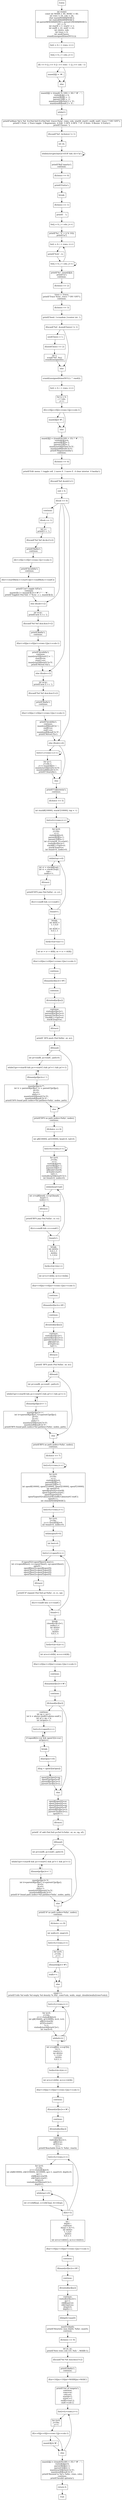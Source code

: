 digraph CFG {
  0 [label="Entry", shape=box];
  1 [label="int main()
const int MAXR = 40, MAXC = 40;
int rows = 24, cols = 24;
char maze[MAXR][MAXC];
int visited[MAXR][MAXC];
int parentR[MAXR][MAXC], parentC[MAXR][MAXC];
int i, j, k;
int startR = 1, startC = 1;
int endR = 22, endC = 22;
int choice, sub;
int trace = 0;
int seedChoice;
srand((unsigned)time(NULL));", shape=box];
  2 [label="for(i = 0; i &lt; rows; i++)", shape=box];
  3 [label="for(j = 0; j &lt; cols; j++)", shape=box];
  4 [label="if(i == 0 || j == 0 || i == rows - 1 || j == cols - 1)", shape=box];
  5 [label="maze[i][j] = &#x27;#&#x27;;", shape=box];
  6 [label="else", shape=box];
  7 [label="maze[i][j] = ((rand() % 100) &lt; 30) ? &#x27;#&#x27; : &#x27;.&#x27;;
visited[i][j] = 0;
parentR[i][j] = -1;
parentC[i][j] = -1;
maze[startR][startC] = &#x27;S&#x27;;
maze[endR][endC] = &#x27;E&#x27;;", shape=box];
  8 [label="while(1)", shape=box];
  9 [label="printf(&#x27;\\nMaze %d x %d  S=(%d,%d) E=(%d,%d)  trace=%s\\n&#x27;, rows, cols, startR, startC, endR, endC, trace ? &#x27;ON&#x27;:&#x27;OFF&#x27;);
printf(&#x27;1 Print  2 Trace toggle  3 Regenerate  4 Edit  5 DFS  6 BFS  7 A*  8 Stats  9 Resize  0 Exit\\n&#x27;);
printf(&#x27;Choose: &#x27;);", shape=box];
  10 [label="if(scanf(&#x27;%d&#x27;, &amp;choice) != 1)", shape=box];
  11 [label="int ch;", shape=box];
  12 [label="while((ch=getchar())!=EOF &amp;&amp; ch!=&#x27;\\n&#x27;)", shape=box];
  13 [label=";
printf(&#x27;Bad input\\n&#x27;);
continue;", shape=box];
  14 [label="if(choice == 0)", shape=box];
  15 [label="printf(&#x27;Exit\\n&#x27;);", shape=box];
  16 [label="break;", shape=box];
  17 [label="if(choice == 1)", shape=box];
  18 [label="printf(&#x27;   &#x27;);", shape=box];
  19 [label="for(j = 0; j &lt; cols; j++)", shape=box];
  20 [label="printf(&#x27;%c&#x27;, &#x27;0&#x27; + (j % 10));
printf(&#x27;\\n&#x27;);", shape=box];
  21 [label="for(i = 0; i &lt; rows; i++)", shape=box];
  22 [label="printf(&#x27;%2d &#x27;, i);", shape=box];
  23 [label="for(j = 0; j &lt; cols; j++)", shape=box];
  24 [label="printf(&#x27;%c&#x27;, maze[i][j]);
printf(&#x27;\\n&#x27;);
continue;", shape=box];
  25 [label="if(choice == 2)", shape=box];
  26 [label="trace = !trace;
printf(&#x27;Trace %s\\n&#x27;, trace ? &#x27;ON&#x27;:&#x27;OFF&#x27;);
continue;", shape=box];
  27 [label="if(choice == 3)", shape=box];
  28 [label="printf(&#x27;Seed: 1=random 2=enter int: &#x27;);", shape=box];
  29 [label="if(scanf(&#x27;%d&#x27;, &amp;seedChoice) != 1)", shape=box];
  30 [label="seedChoice = 1;", shape=box];
  31 [label="if(seedChoice == 2)", shape=box];
  32 [label="int s;
scanf(&#x27;%d&#x27;, &amp;s);
srand((unsigned)s);", shape=box];
  33 [label="else", shape=box];
  34 [label="srand((unsigned)time(NULL) ^ rand());", shape=box];
  35 [label="for(i = 0; i &lt; rows; i++)", shape=box];
  36 [label="for (j = 0;
j &lt; cols;
j++)", shape=box];
  37 [label="if(i==0||j==0||i==rows-1||j==cols-1)", shape=box];
  38 [label="maze[i][j]=&#x27;#&#x27;;", shape=box];
  39 [label="else", shape=box];
  40 [label="maze[i][j] = ((rand()%100) &lt; 35) ? &#x27;#&#x27; : &#x27;.&#x27;;
visited[i][j]=0;
parentR[i][j]=-1;
parentC[i][j]=-1;
maze[startR][startC]=&#x27;S&#x27;;
maze[endR][endC]=&#x27;E&#x27;;
printf(&#x27;Regenerated\\n&#x27;);
continue;", shape=box];
  41 [label="if(choice == 4)", shape=box];
  42 [label="printf(&#x27;Edit menu: 1 toggle cell  2 move S  3 move E  4 clear interior  0 back\\n&#x27;);", shape=box];
  43 [label="if(scanf(&#x27;%d&#x27;,&amp;sub)!=1)", shape=box];
  44 [label="sub = 0;", shape=box];
  45 [label="if(sub == 0)", shape=box];
  46 [label="continue;", shape=box];
  47 [label="if(sub == 1)", shape=box];
  48 [label="int r,c;
printf(&#x27;r c: &#x27;);", shape=box];
  49 [label="if(scanf(&#x27;%d %d&#x27;,&amp;r,&amp;c)!=2)", shape=box];
  50 [label="printf(&#x27;Bad\\n&#x27;);
continue;", shape=box];
  51 [label="if(r&lt;=0||c&lt;=0||r&gt;=rows-1||c&gt;=cols-1)", shape=box];
  52 [label="printf(&#x27;Invalid\\n&#x27;);
continue;", shape=box];
  53 [label="if((r==startR&amp;&amp;c==startC)||(r==endR&amp;&amp;c==endC))", shape=box];
  54 [label="printf(&#x27;Can&#x27;t toggle S/E\\n&#x27;);
continue;
maze[r][c] = (maze[r][c]==&#x27;#&#x27;) ? &#x27;.&#x27; : &#x27;#&#x27;;
printf(&#x27;Toggled (%d,%d) -&gt; %c\\n&#x27;, r, c, maze[r][c]);", shape=box];
  55 [label="else if(sub==2)", shape=box];
  56 [label="int nr,nc;
printf(&#x27;new S r c: &#x27;);", shape=box];
  57 [label="if(scanf(&#x27;%d %d&#x27;,&amp;nr,&amp;nc)!=2)", shape=box];
  58 [label="printf(&#x27;Bad\\n&#x27;);
continue;", shape=box];
  59 [label="if(nr&lt;=0||nc&lt;=0||nr&gt;=rows-1||nc&gt;=cols-1)", shape=box];
  60 [label="printf(&#x27;Invalid\\n&#x27;);
continue;
maze[startR][startC] = &#x27;.&#x27;;
startR=nr;
startC=nc;
maze[startR][startC]=&#x27;S&#x27;;
printf(&#x27;Moved S\\n&#x27;);", shape=box];
  61 [label="else if(sub==3)", shape=box];
  62 [label="int nr,nc;
printf(&#x27;new E r c: &#x27;);", shape=box];
  63 [label="if(scanf(&#x27;%d %d&#x27;,&amp;nr,&amp;nc)!=2)", shape=box];
  64 [label="printf(&#x27;Bad\\n&#x27;);
continue;", shape=box];
  65 [label="if(nr&lt;=0||nc&lt;=0||nr&gt;=rows-1||nc&gt;=cols-1)", shape=box];
  66 [label="printf(&#x27;Invalid\\n&#x27;);
continue;
maze[endR][endC]=&#x27;.&#x27;;
endR=nr;
endC=nc;
maze[endR][endC]=&#x27;E&#x27;;
printf(&#x27;Moved E\\n&#x27;);", shape=box];
  67 [label="else if(sub==4)", shape=box];
  68 [label="for(i=1;i&lt;rows-1;i++)", shape=box];
  69 [label="for (j=1;
j&lt;cols-1;
j++) maze[i][j]=&#x27;.&#x27;;
maze[startR][startC]=&#x27;S&#x27;;
maze[endR][endC]=&#x27;E&#x27;;
printf(&#x27;Cleared\\n&#x27;);", shape=box];
  70 [label="else", shape=box];
  71 [label="printf(&#x27;Unknown\\n&#x27;);
continue;", shape=box];
  72 [label="if(choice == 5)", shape=box];
  73 [label="int stackR[10000], stackC[10000], top = -1;", shape=box];
  74 [label="for(i=0;i&lt;rows;i++)", shape=box];
  75 [label="for (j=0;
j&lt;cols;
j++)
visited[i][j]=0;
parentR[i][j]=-1;
parentC[i][j]=-1;
int sr=startR, sc=startC;
visited[sr][sc]=1;
stackR[++top]=sr;
stackC[top]=sc;
int found=0, nodes=0;", shape=box];
  76 [label="while(top&gt;=0)", shape=box];
  77 [label="int cr = stackR[top];
int cc = stackC[top];
top--;
nodes++;", shape=box];
  78 [label="if(trace)", shape=box];
  79 [label="printf(&#x27;DFS pop (%d,%d)\\n&#x27;, cr, cc);", shape=box];
  80 [label="if(cr==endR &amp;&amp; cc==endC)", shape=box];
  81 [label="found=1;", shape=box];
  82 [label="break;
int dr[4] =
1,-1,0,0
;
int dc[4] =
0,0,1,-1
;", shape=box];
  83 [label="for(k=0;k&lt;4;k++)", shape=box];
  84 [label="int nr = cr + dr[k], nc = cc + dc[k];", shape=box];
  85 [label="if(nr&lt;=0||nc&lt;=0||nr&gt;=rows-1||nc&gt;=cols-1)", shape=box];
  86 [label="continue;", shape=box];
  87 [label="if(maze[nr][nc]==&#x27;#&#x27;)", shape=box];
  88 [label="continue;", shape=box];
  89 [label="if(visited[nr][nc])", shape=box];
  90 [label="continue;
visited[nr][nc]=1;
parentR[nr][nc]=cr;
parentC[nr][nc]=cc;
stackR[++top]=nr;
stackC[top]=nc;", shape=box];
  91 [label="if(trace)", shape=box];
  92 [label="printf(&#x27; DFS push (%d,%d)\\n&#x27;, nr, nc);", shape=box];
  93 [label="if(found)", shape=box];
  94 [label="int pr=endR, pc=endC, path=0;", shape=box];
  95 [label="while(!(pr==startR &amp;&amp; pc==startC) &amp;&amp; pr!=-1 &amp;&amp; pc!=-1)", shape=box];
  96 [label="if(maze[pr][pc]==&#x27;.&#x27;)", shape=box];
  97 [label="maze[pr][pc]=&#x27;*&#x27;;
int tr = parentR[pr][pc], tc = parentC[pr][pc];
pr=tr;
pc=tc;
path++;
maze[startR][startC]=&#x27;S&#x27;;
maze[endR][endC]=&#x27;E&#x27;;
printf(&#x27;DFS found path nodes=%d pathlen=%d\\n&#x27;, nodes, path);", shape=box];
  98 [label="else", shape=box];
  99 [label="printf(&#x27;DFS no path nodes=%d\\n&#x27;, nodes);
continue;", shape=box];
  100 [label="if(choice == 6)", shape=box];
  101 [label="int qR[10000], qC[10000], head=0, tail=0;", shape=box];
  102 [label="for(i=0;i&lt;rows;i++)", shape=box];
  103 [label="for (j=0;
j&lt;cols;
j++)
visited[i][j]=0;
parentR[i][j]=-1;
parentC[i][j]=-1;
qR[tail]=startR;
qC[tail]=startC;
tail++;
visited[startR][startC]=1;
int found=0, nodes=0;", shape=box];
  104 [label="while(head&lt;tail)", shape=box];
  105 [label="int cr=qR[head], cc=qC[head];
head++;
nodes++;", shape=box];
  106 [label="if(trace)", shape=box];
  107 [label="printf(&#x27;BFS pop (%d,%d)\\n&#x27;, cr, cc);", shape=box];
  108 [label="if(cr==endR &amp;&amp; cc==endC)", shape=box];
  109 [label="found=1;", shape=box];
  110 [label="break;
int dr[4]=
0,0,1,-1
, dc[4]=
1,-1,0,0
;", shape=box];
  111 [label="for(k=0;k&lt;4;k++)", shape=box];
  112 [label="int nr=cr+dr[k], nc=cc+dc[k];", shape=box];
  113 [label="if(nr&lt;=0||nc&lt;=0||nr&gt;=rows-1||nc&gt;=cols-1)", shape=box];
  114 [label="continue;", shape=box];
  115 [label="if(maze[nr][nc]==&#x27;#&#x27;)", shape=box];
  116 [label="continue;", shape=box];
  117 [label="if(visited[nr][nc])", shape=box];
  118 [label="continue;
visited[nr][nc]=1;
parentR[nr][nc]=cr;
parentC[nr][nc]=cc;
qR[tail]=nr;
qC[tail]=nc;
tail++;", shape=box];
  119 [label="if(trace)", shape=box];
  120 [label="printf(&#x27; BFS push (%d,%d)\\n&#x27;, nr, nc);", shape=box];
  121 [label="if(found)", shape=box];
  122 [label="int pr=endR, pc=endC, path=0;", shape=box];
  123 [label="while(!(pr==startR &amp;&amp; pc==startC) &amp;&amp; pr!=-1 &amp;&amp; pc!=-1)", shape=box];
  124 [label="if(maze[pr][pc]==&#x27;.&#x27;)", shape=box];
  125 [label="maze[pr][pc]=&#x27;+&#x27;;
int tr=parentR[pr][pc], tc=parentC[pr][pc];
pr=tr;
pc=tc;
path++;
maze[startR][startC]=&#x27;S&#x27;;
maze[endR][endC]=&#x27;E&#x27;;
printf(&#x27;BFS found path nodes=%d pathlen=%d\\n&#x27;, nodes, path);", shape=box];
  126 [label="else", shape=box];
  127 [label="printf(&#x27;BFS no path nodes=%d\\n&#x27;, nodes);
continue;", shape=box];
  128 [label="if(choice == 7)", shape=box];
  129 [label="for(i=0;i&lt;rows;i++)", shape=box];
  130 [label="for (j=0;
j&lt;cols;
j++)
visited[i][j]=0;
parentR[i][j]=-1;
parentC[i][j]=-1;
int openR[10000], openC[10000], openG[10000], openF[10000];
int openN=0;
openR[openN]=startR;
openC[openN]=startC;
openG[openN]=0;
openF[openN]=abs(startR-endR)+abs(startC-endC);
openN++;
int closed[MAXR][MAXC];", shape=box];
  131 [label="for(i=0;i&lt;rows;i++)", shape=box];
  132 [label="for (j=0;
j&lt;cols;
j++) closed[i][j]=0;
int found=0, nodes=0;", shape=box];
  133 [label="while(openN&gt;0)", shape=box];
  134 [label="int best=0;", shape=box];
  135 [label="for(i=1;i&lt;openN;i++)", shape=box];
  136 [label="if (openF[i]&lt;openF[best]) best=i;
int cr=openR[best], cc=openC[best], cg=openG[best];
openN--;
openR[best]=openR[openN];
openC[best]=openC[openN];
openG[best]=openG[openN];
openF[best]=openF[openN];", shape=box];
  137 [label="if(trace)", shape=box];
  138 [label="printf(&#x27;A* expand (%d,%d) g=%d\\n&#x27;, cr, cc, cg);", shape=box];
  139 [label="if(cr==endR &amp;&amp; cc==endC)", shape=box];
  140 [label="found=1;", shape=box];
  141 [label="break;
closed[cr][cc]=1;
nodes++;
int dr[4]=
1,-1,0,0
, dc[4]=
0,0,1,-1
;", shape=box];
  142 [label="for(k=0;k&lt;4;k++)", shape=box];
  143 [label="int nr=cr+dr[k], nc=cc+dc[k];", shape=box];
  144 [label="if(nr&lt;=0||nc&lt;=0||nr&gt;=rows-1||nc&gt;=cols-1)", shape=box];
  145 [label="continue;", shape=box];
  146 [label="if(maze[nr][nc]==&#x27;#&#x27;)", shape=box];
  147 [label="continue;", shape=box];
  148 [label="if(closed[nr][nc])", shape=box];
  149 [label="continue;
int ng = cg+1;
int h = abs(nr-endR)+abs(nc-endC);
int nf = ng + h;
int inOpen=-1;", shape=box];
  150 [label="for(i=0;i&lt;openN;i++)", shape=box];
  151 [label="if (openR[i]==nr &amp;&amp; openC[i]==nc)
inOpen=i;", shape=box];
  152 [label="break;", shape=box];
  153 [label="if(inOpen&gt;=0)", shape=box];
  154 [label="if(ng &lt; openG[inOpen])", shape=box];
  155 [label="openG[inOpen]=ng;
openF[inOpen]=nf;
parentR[nr][nc]=cr;
parentC[nr][nc]=cc;", shape=box];
  156 [label="else", shape=box];
  157 [label="openR[openN]=nr;
openC[openN]=nc;
openG[openN]=ng;
openF[openN]=nf;
parentR[nr][nc]=cr;
parentC[nr][nc]=cc;
openN++;", shape=box];
  158 [label="if(trace)", shape=box];
  159 [label="printf(&#x27; A* add (%d,%d) g=%d f=%d\\n&#x27;, nr, nc, ng, nf);", shape=box];
  160 [label="if(found)", shape=box];
  161 [label="int pr=endR, pc=endC, path=0;", shape=box];
  162 [label="while(!(pr==startR &amp;&amp; pc==startC) &amp;&amp; pr!=-1 &amp;&amp; pc!=-1)", shape=box];
  163 [label="if(maze[pr][pc]==&#x27;.&#x27;)", shape=box];
  164 [label="maze[pr][pc]=&#x27;A&#x27;;
int tr=parentR[pr][pc], tc=parentC[pr][pc];
pr=tr;
pc=tc;
path++;
maze[startR][startC]=&#x27;S&#x27;;
maze[endR][endC]=&#x27;E&#x27;;
printf(&#x27;A* found path nodes=%d pathlen=%d\\n&#x27;, nodes, path);", shape=box];
  165 [label="else", shape=box];
  166 [label="printf(&#x27;A* no path nodes=%d\\n&#x27;, nodes);
continue;", shape=box];
  167 [label="if(choice == 8)", shape=box];
  168 [label="int walls=0, empt=0;", shape=box];
  169 [label="for(i=0;i&lt;rows;i++)", shape=box];
  170 [label="for (j=0;
j&lt;cols;
j++)", shape=box];
  171 [label="if(maze[i][j]==&#x27;#&#x27;)", shape=box];
  172 [label="walls++;", shape=box];
  173 [label="else", shape=box];
  174 [label="empt++;
printf(&#x27;Cells %d walls %d empty %d density %.3f\\n&#x27;, rows*cols, walls, empt, (double)walls/(rows*cols));", shape=box];
  175 [label="for(i=0;i&lt;rows;i++)", shape=box];
  176 [label="for (j=0;
j&lt;cols;
j++) visited[i][j]=0;
int qR[10000], qC[10000], h=0, t=0;
qR[t]=startR;
qC[t]=startC;
t++;
visited[startR][startC]=1;
int reach=0;", shape=box];
  177 [label="while(h&lt;t)", shape=box];
  178 [label="int cr=qR[h], cc=qC[h];
h++;
reach++;
int dr[4]=
1,-1,0,0
, dc[4]=
0,0,1,-1
;", shape=box];
  179 [label="for(k=0;k&lt;4;k++)", shape=box];
  180 [label="int nr=cr+dr[k], nc=cc+dc[k];", shape=box];
  181 [label="if(nr&lt;=0||nc&lt;=0||nr&gt;=rows-1||nc&gt;=cols-1)", shape=box];
  182 [label="continue;", shape=box];
  183 [label="if(maze[nr][nc]==&#x27;#&#x27;)", shape=box];
  184 [label="continue;", shape=box];
  185 [label="if(visited[nr][nc])", shape=box];
  186 [label="continue;
visited[nr][nc]=1;
qR[t]=nr;
qC[t]=nc;
t++;
printf(&#x27;Reachable from S: %d\\n&#x27;, reach);", shape=box];
  187 [label="for(i=0;i&lt;rows;i++)", shape=box];
  188 [label="for (j=0;
j&lt;cols;
j++) visited[i][j]=0;
int stkR[10000], stkC[10000], it[10000], sp=-1, maxD=0, depth=0;
sp++;
stkR[sp]=startR;
stkC[sp]=startC;
it[sp]=0;
visited[startR][startC]=1;
depth=1;", shape=box];
  189 [label="while(sp&gt;=0)", shape=box];
  190 [label="int cr=stkR[sp], cc=stkC[sp], itv=it[sp];", shape=box];
  191 [label="if(itv&gt;3)", shape=box];
  192 [label="sp--;
depth--;
continue;
it[sp] = itv+1;
int dr[4]=
1,-1,0,0
, dc[4]=
0,0,1,-1
;
int nr=cr+dr[itv], nc=cc+dc[itv];", shape=box];
  193 [label="if(nr&lt;=0||nc&lt;=0||nr&gt;=rows-1||nc&gt;=cols-1)", shape=box];
  194 [label="continue;", shape=box];
  195 [label="if(maze[nr][nc]==&#x27;#&#x27;)", shape=box];
  196 [label="continue;", shape=box];
  197 [label="if(visited[nr][nc])", shape=box];
  198 [label="continue;
visited[nr][nc]=1;
sp++;
stkR[sp]=nr;
stkC[sp]=nc;
it[sp]=0;
depth++;", shape=box];
  199 [label="if(depth&gt;maxD)", shape=box];
  200 [label="maxD=depth;
printf(&#x27;Heuristic max depth: %d\\n&#x27;, maxD);
continue;", shape=box];
  201 [label="if(choice == 9)", shape=box];
  202 [label="int nr, nc;
printf(&#x27;New rows cols (10..%d): &#x27;, MAXR-1);", shape=box];
  203 [label="if(scanf(&#x27;%d %d&#x27;,&amp;nr,&amp;nc)!=2)", shape=box];
  204 [label="printf(&#x27;Bad\\n&#x27;);
continue;", shape=box];
  205 [label="if(nr&lt;10||nc&lt;10||nr&gt;MAXR||nc&gt;MAXC)", shape=box];
  206 [label="printf(&#x27;Out of range\\n&#x27;);
continue;
rows=nr;
cols=nc;
startR=1;
startC=1;
endR=rows-2;
endC=cols-2;", shape=box];
  207 [label="for(i=0;i&lt;rows;i++)", shape=box];
  208 [label="for (j=0;
j&lt;cols;
j++)", shape=box];
  209 [label="if(i==0||j==0||i==rows-1||j==cols-1)", shape=box];
  210 [label="maze[i][j]=&#x27;#&#x27;;", shape=box];
  211 [label="else", shape=box];
  212 [label="maze[i][j] = ((rand()%100) &lt; 35) ? &#x27;#&#x27; : &#x27;.&#x27;;
visited[i][j]=0;
parentR[i][j]=-1;
parentC[i][j]=-1;
maze[startR][startC]=&#x27;S&#x27;;
maze[endR][endC]=&#x27;E&#x27;;
printf(&#x27;Resized to %d x %d\\n&#x27;, rows, cols);
continue;
printf(&#x27;Invalid option\\n&#x27;);", shape=box];
  213 [label="return 0;", shape=box];
  214 [label="Exit", shape=box];
  0 -> 1;
  1 -> 2;
  2 -> 3;
  3 -> 4;
  4 -> 5;
  4 -> 6;
  5 -> 6;
  6 -> 7;
  7 -> 8;
  8 -> 9;
  9 -> 10;
  10 -> 11;
  11 -> 12;
  12 -> 12;
  12 -> 13;
  13 -> 14;
  14 -> 15;
  15 -> 16;
  16 -> 17;
  17 -> 18;
  18 -> 19;
  19 -> 20;
  20 -> 21;
  21 -> 22;
  22 -> 23;
  23 -> 23;
  23 -> 21;
  23 -> 24;
  24 -> 25;
  25 -> 26;
  26 -> 27;
  27 -> 28;
  28 -> 29;
  29 -> 30;
  29 -> 33;
  30 -> 31;
  31 -> 32;
  32 -> 33;
  33 -> 34;
  34 -> 35;
  35 -> 36;
  36 -> 37;
  37 -> 38;
  37 -> 39;
  38 -> 39;
  39 -> 40;
  40 -> 41;
  41 -> 42;
  42 -> 43;
  43 -> 44;
  44 -> 45;
  45 -> 46;
  45 -> 55;
  45 -> 61;
  45 -> 67;
  46 -> 47;
  47 -> 48;
  48 -> 49;
  49 -> 50;
  50 -> 51;
  51 -> 52;
  52 -> 53;
  53 -> 54;
  54 -> 55;
  55 -> 56;
  56 -> 57;
  57 -> 58;
  58 -> 59;
  59 -> 60;
  60 -> 61;
  61 -> 62;
  62 -> 63;
  63 -> 64;
  64 -> 65;
  65 -> 66;
  66 -> 67;
  67 -> 68;
  67 -> 70;
  68 -> 68;
  68 -> 69;
  69 -> 70;
  70 -> 71;
  71 -> 72;
  72 -> 73;
  73 -> 74;
  74 -> 74;
  74 -> 75;
  75 -> 76;
  76 -> 77;
  77 -> 78;
  78 -> 79;
  79 -> 80;
  80 -> 81;
  81 -> 76;
  81 -> 82;
  82 -> 83;
  83 -> 84;
  84 -> 85;
  85 -> 86;
  86 -> 87;
  87 -> 88;
  88 -> 89;
  89 -> 90;
  90 -> 91;
  91 -> 92;
  92 -> 93;
  93 -> 94;
  93 -> 98;
  94 -> 95;
  95 -> 96;
  96 -> 95;
  96 -> 97;
  97 -> 98;
  98 -> 99;
  99 -> 100;
  100 -> 101;
  101 -> 102;
  102 -> 102;
  102 -> 103;
  103 -> 104;
  104 -> 105;
  105 -> 106;
  106 -> 107;
  107 -> 108;
  108 -> 109;
  109 -> 104;
  109 -> 110;
  110 -> 111;
  111 -> 112;
  112 -> 113;
  113 -> 114;
  114 -> 115;
  115 -> 116;
  116 -> 117;
  117 -> 118;
  118 -> 119;
  119 -> 120;
  120 -> 121;
  121 -> 122;
  121 -> 126;
  122 -> 123;
  123 -> 124;
  124 -> 123;
  124 -> 125;
  125 -> 126;
  126 -> 127;
  127 -> 128;
  128 -> 129;
  129 -> 129;
  129 -> 130;
  130 -> 131;
  131 -> 132;
  132 -> 133;
  133 -> 134;
  134 -> 135;
  135 -> 136;
  136 -> 137;
  137 -> 138;
  138 -> 139;
  139 -> 140;
  140 -> 135;
  140 -> 141;
  141 -> 142;
  142 -> 143;
  143 -> 144;
  144 -> 145;
  145 -> 146;
  146 -> 147;
  147 -> 148;
  148 -> 149;
  148 -> 156;
  149 -> 150;
  150 -> 151;
  151 -> 150;
  151 -> 152;
  152 -> 153;
  153 -> 154;
  154 -> 155;
  155 -> 156;
  156 -> 157;
  157 -> 158;
  158 -> 159;
  159 -> 160;
  160 -> 161;
  160 -> 165;
  161 -> 162;
  162 -> 163;
  163 -> 162;
  163 -> 164;
  164 -> 165;
  165 -> 166;
  166 -> 167;
  167 -> 168;
  168 -> 169;
  169 -> 170;
  170 -> 171;
  171 -> 172;
  171 -> 173;
  172 -> 173;
  173 -> 174;
  174 -> 175;
  175 -> 176;
  176 -> 177;
  177 -> 177;
  177 -> 175;
  177 -> 178;
  178 -> 179;
  179 -> 180;
  180 -> 181;
  181 -> 182;
  182 -> 183;
  183 -> 184;
  184 -> 185;
  185 -> 186;
  186 -> 187;
  187 -> 188;
  188 -> 189;
  189 -> 190;
  190 -> 191;
  191 -> 189;
  191 -> 187;
  191 -> 192;
  192 -> 193;
  193 -> 194;
  194 -> 195;
  195 -> 196;
  196 -> 197;
  197 -> 198;
  198 -> 199;
  199 -> 200;
  200 -> 201;
  201 -> 202;
  202 -> 203;
  203 -> 204;
  204 -> 205;
  205 -> 206;
  206 -> 207;
  207 -> 208;
  208 -> 209;
  209 -> 210;
  209 -> 211;
  210 -> 211;
  211 -> 207;
  211 -> 212;
  212 -> 213;
  213 -> 214;
}
